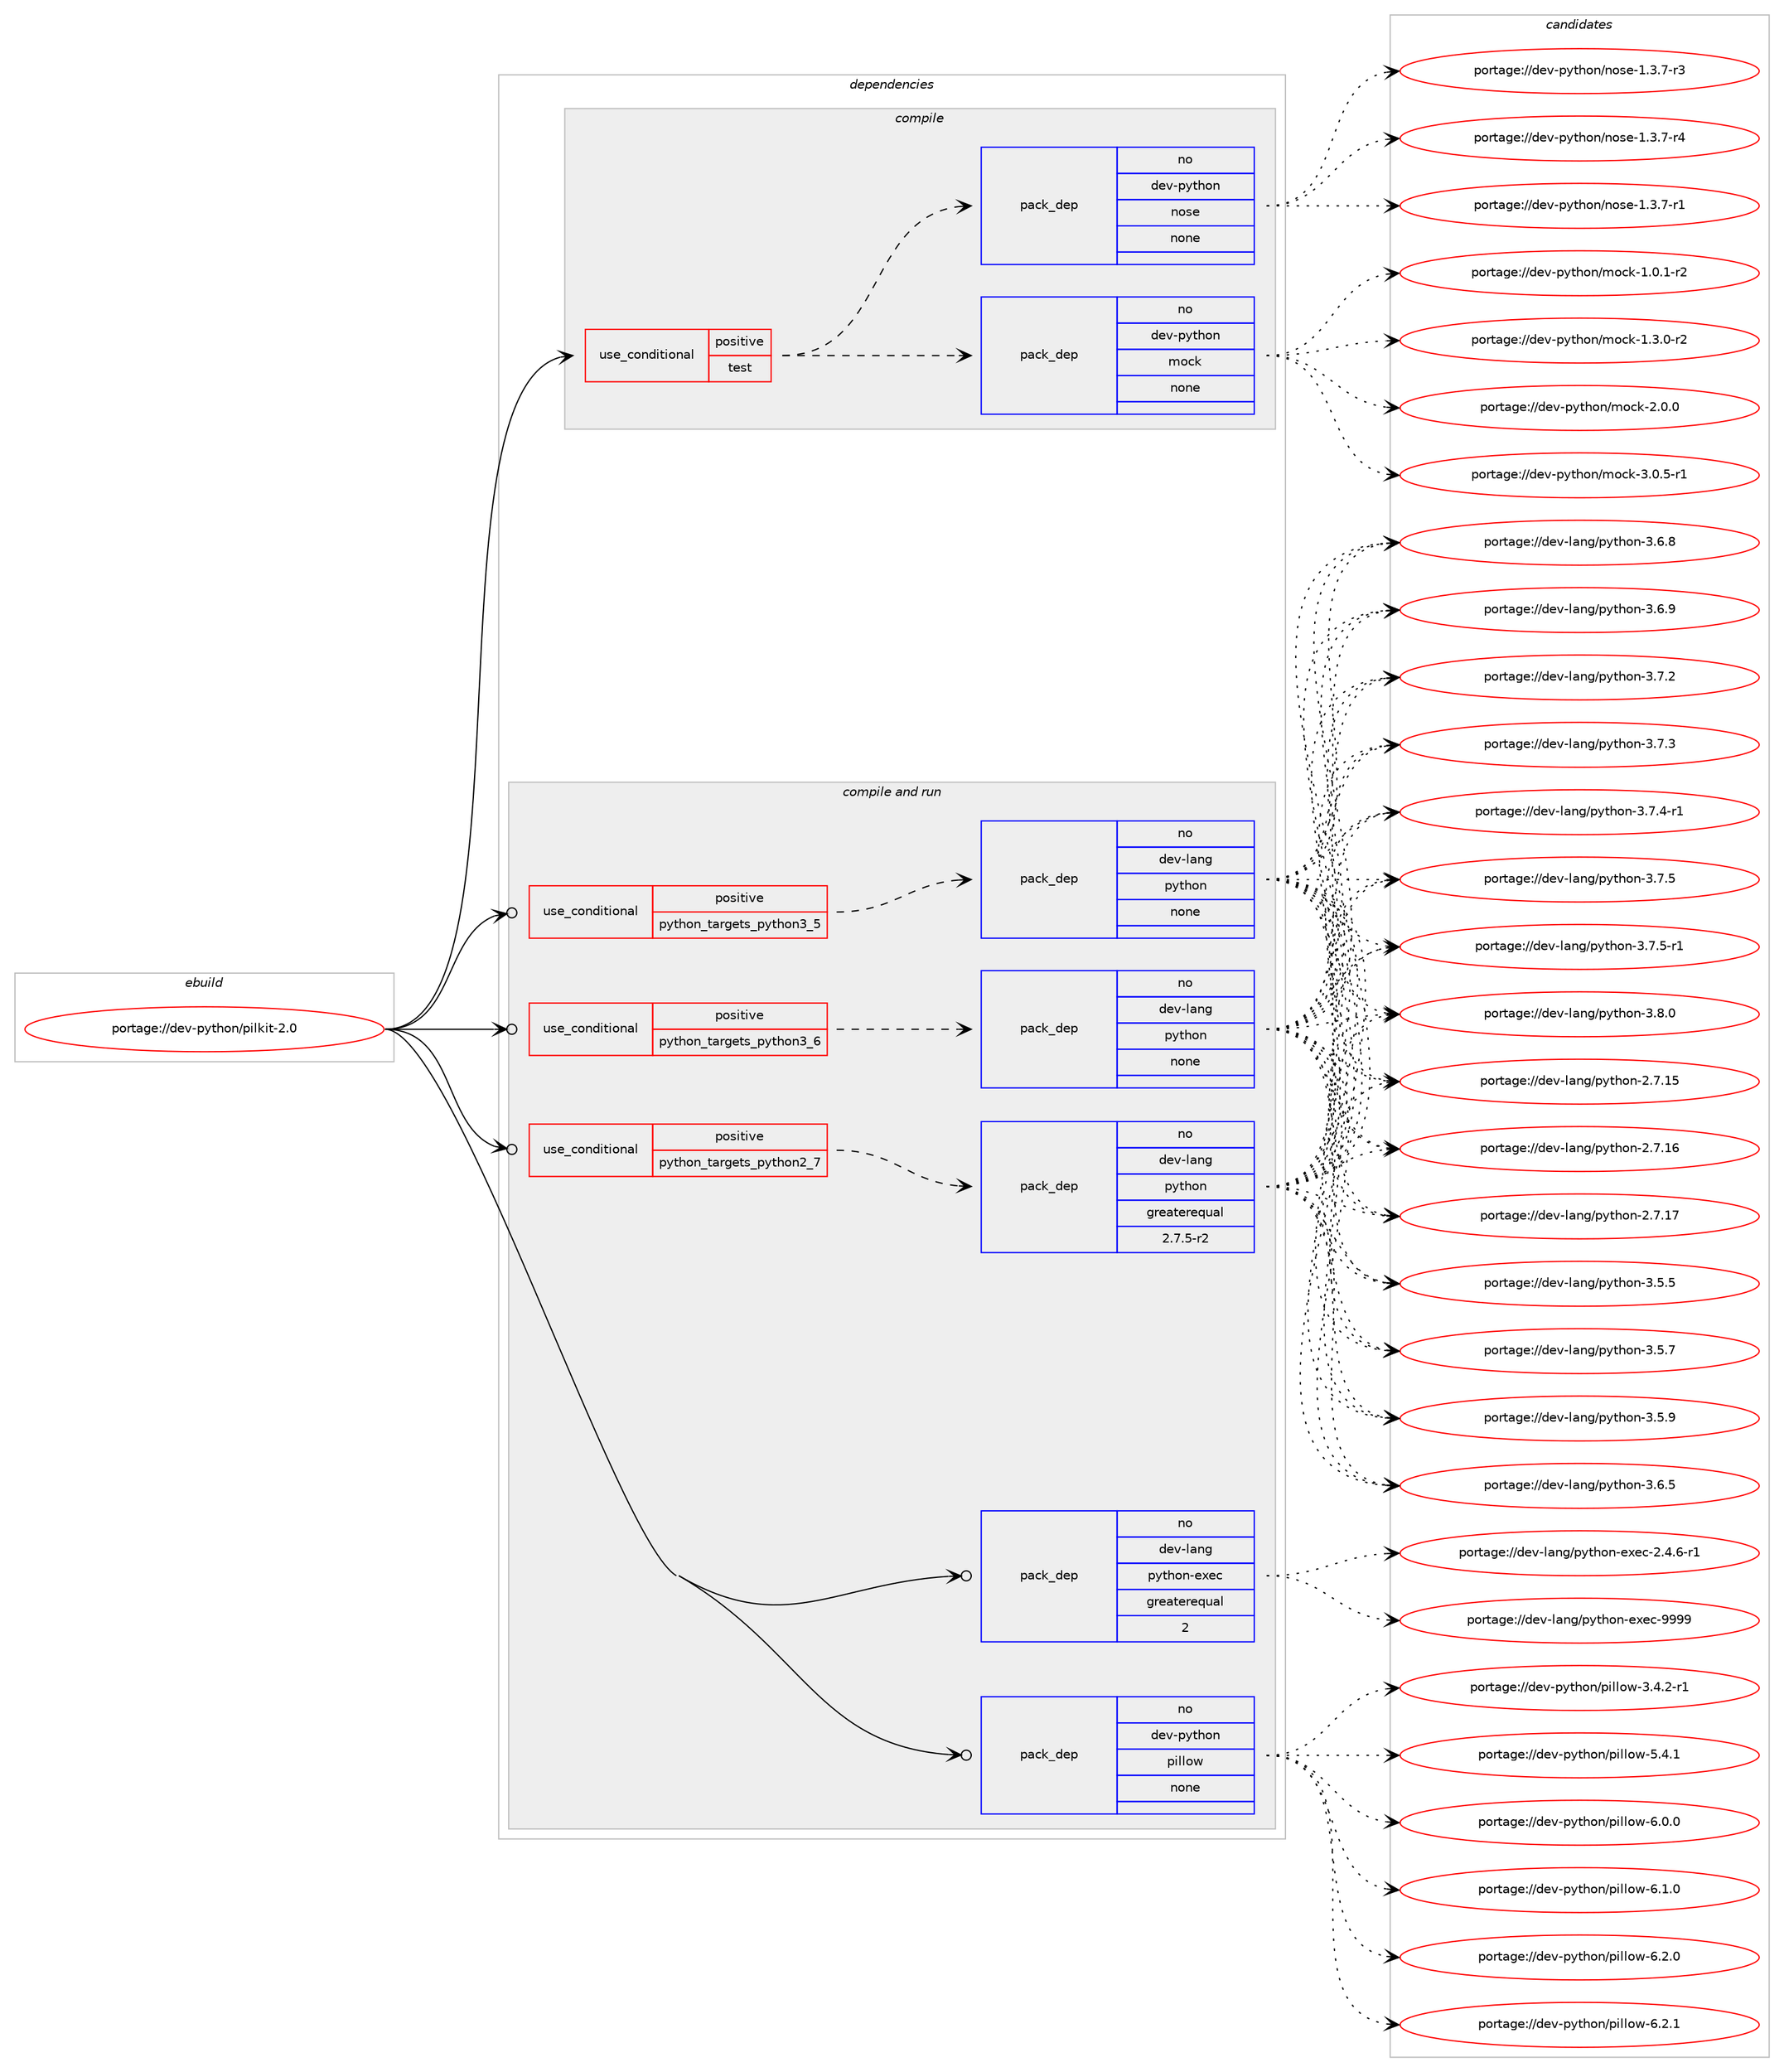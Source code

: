 digraph prolog {

# *************
# Graph options
# *************

newrank=true;
concentrate=true;
compound=true;
graph [rankdir=LR,fontname=Helvetica,fontsize=10,ranksep=1.5];#, ranksep=2.5, nodesep=0.2];
edge  [arrowhead=vee];
node  [fontname=Helvetica,fontsize=10];

# **********
# The ebuild
# **********

subgraph cluster_leftcol {
color=gray;
rank=same;
label=<<i>ebuild</i>>;
id [label="portage://dev-python/pilkit-2.0", color=red, width=4, href="../dev-python/pilkit-2.0.svg"];
}

# ****************
# The dependencies
# ****************

subgraph cluster_midcol {
color=gray;
label=<<i>dependencies</i>>;
subgraph cluster_compile {
fillcolor="#eeeeee";
style=filled;
label=<<i>compile</i>>;
subgraph cond33777 {
dependency156881 [label=<<TABLE BORDER="0" CELLBORDER="1" CELLSPACING="0" CELLPADDING="4"><TR><TD ROWSPAN="3" CELLPADDING="10">use_conditional</TD></TR><TR><TD>positive</TD></TR><TR><TD>test</TD></TR></TABLE>>, shape=none, color=red];
subgraph pack119743 {
dependency156882 [label=<<TABLE BORDER="0" CELLBORDER="1" CELLSPACING="0" CELLPADDING="4" WIDTH="220"><TR><TD ROWSPAN="6" CELLPADDING="30">pack_dep</TD></TR><TR><TD WIDTH="110">no</TD></TR><TR><TD>dev-python</TD></TR><TR><TD>mock</TD></TR><TR><TD>none</TD></TR><TR><TD></TD></TR></TABLE>>, shape=none, color=blue];
}
dependency156881:e -> dependency156882:w [weight=20,style="dashed",arrowhead="vee"];
subgraph pack119744 {
dependency156883 [label=<<TABLE BORDER="0" CELLBORDER="1" CELLSPACING="0" CELLPADDING="4" WIDTH="220"><TR><TD ROWSPAN="6" CELLPADDING="30">pack_dep</TD></TR><TR><TD WIDTH="110">no</TD></TR><TR><TD>dev-python</TD></TR><TR><TD>nose</TD></TR><TR><TD>none</TD></TR><TR><TD></TD></TR></TABLE>>, shape=none, color=blue];
}
dependency156881:e -> dependency156883:w [weight=20,style="dashed",arrowhead="vee"];
}
id:e -> dependency156881:w [weight=20,style="solid",arrowhead="vee"];
}
subgraph cluster_compileandrun {
fillcolor="#eeeeee";
style=filled;
label=<<i>compile and run</i>>;
subgraph cond33778 {
dependency156884 [label=<<TABLE BORDER="0" CELLBORDER="1" CELLSPACING="0" CELLPADDING="4"><TR><TD ROWSPAN="3" CELLPADDING="10">use_conditional</TD></TR><TR><TD>positive</TD></TR><TR><TD>python_targets_python2_7</TD></TR></TABLE>>, shape=none, color=red];
subgraph pack119745 {
dependency156885 [label=<<TABLE BORDER="0" CELLBORDER="1" CELLSPACING="0" CELLPADDING="4" WIDTH="220"><TR><TD ROWSPAN="6" CELLPADDING="30">pack_dep</TD></TR><TR><TD WIDTH="110">no</TD></TR><TR><TD>dev-lang</TD></TR><TR><TD>python</TD></TR><TR><TD>greaterequal</TD></TR><TR><TD>2.7.5-r2</TD></TR></TABLE>>, shape=none, color=blue];
}
dependency156884:e -> dependency156885:w [weight=20,style="dashed",arrowhead="vee"];
}
id:e -> dependency156884:w [weight=20,style="solid",arrowhead="odotvee"];
subgraph cond33779 {
dependency156886 [label=<<TABLE BORDER="0" CELLBORDER="1" CELLSPACING="0" CELLPADDING="4"><TR><TD ROWSPAN="3" CELLPADDING="10">use_conditional</TD></TR><TR><TD>positive</TD></TR><TR><TD>python_targets_python3_5</TD></TR></TABLE>>, shape=none, color=red];
subgraph pack119746 {
dependency156887 [label=<<TABLE BORDER="0" CELLBORDER="1" CELLSPACING="0" CELLPADDING="4" WIDTH="220"><TR><TD ROWSPAN="6" CELLPADDING="30">pack_dep</TD></TR><TR><TD WIDTH="110">no</TD></TR><TR><TD>dev-lang</TD></TR><TR><TD>python</TD></TR><TR><TD>none</TD></TR><TR><TD></TD></TR></TABLE>>, shape=none, color=blue];
}
dependency156886:e -> dependency156887:w [weight=20,style="dashed",arrowhead="vee"];
}
id:e -> dependency156886:w [weight=20,style="solid",arrowhead="odotvee"];
subgraph cond33780 {
dependency156888 [label=<<TABLE BORDER="0" CELLBORDER="1" CELLSPACING="0" CELLPADDING="4"><TR><TD ROWSPAN="3" CELLPADDING="10">use_conditional</TD></TR><TR><TD>positive</TD></TR><TR><TD>python_targets_python3_6</TD></TR></TABLE>>, shape=none, color=red];
subgraph pack119747 {
dependency156889 [label=<<TABLE BORDER="0" CELLBORDER="1" CELLSPACING="0" CELLPADDING="4" WIDTH="220"><TR><TD ROWSPAN="6" CELLPADDING="30">pack_dep</TD></TR><TR><TD WIDTH="110">no</TD></TR><TR><TD>dev-lang</TD></TR><TR><TD>python</TD></TR><TR><TD>none</TD></TR><TR><TD></TD></TR></TABLE>>, shape=none, color=blue];
}
dependency156888:e -> dependency156889:w [weight=20,style="dashed",arrowhead="vee"];
}
id:e -> dependency156888:w [weight=20,style="solid",arrowhead="odotvee"];
subgraph pack119748 {
dependency156890 [label=<<TABLE BORDER="0" CELLBORDER="1" CELLSPACING="0" CELLPADDING="4" WIDTH="220"><TR><TD ROWSPAN="6" CELLPADDING="30">pack_dep</TD></TR><TR><TD WIDTH="110">no</TD></TR><TR><TD>dev-lang</TD></TR><TR><TD>python-exec</TD></TR><TR><TD>greaterequal</TD></TR><TR><TD>2</TD></TR></TABLE>>, shape=none, color=blue];
}
id:e -> dependency156890:w [weight=20,style="solid",arrowhead="odotvee"];
subgraph pack119749 {
dependency156891 [label=<<TABLE BORDER="0" CELLBORDER="1" CELLSPACING="0" CELLPADDING="4" WIDTH="220"><TR><TD ROWSPAN="6" CELLPADDING="30">pack_dep</TD></TR><TR><TD WIDTH="110">no</TD></TR><TR><TD>dev-python</TD></TR><TR><TD>pillow</TD></TR><TR><TD>none</TD></TR><TR><TD></TD></TR></TABLE>>, shape=none, color=blue];
}
id:e -> dependency156891:w [weight=20,style="solid",arrowhead="odotvee"];
}
subgraph cluster_run {
fillcolor="#eeeeee";
style=filled;
label=<<i>run</i>>;
}
}

# **************
# The candidates
# **************

subgraph cluster_choices {
rank=same;
color=gray;
label=<<i>candidates</i>>;

subgraph choice119743 {
color=black;
nodesep=1;
choiceportage1001011184511212111610411111047109111991074549464846494511450 [label="portage://dev-python/mock-1.0.1-r2", color=red, width=4,href="../dev-python/mock-1.0.1-r2.svg"];
choiceportage1001011184511212111610411111047109111991074549465146484511450 [label="portage://dev-python/mock-1.3.0-r2", color=red, width=4,href="../dev-python/mock-1.3.0-r2.svg"];
choiceportage100101118451121211161041111104710911199107455046484648 [label="portage://dev-python/mock-2.0.0", color=red, width=4,href="../dev-python/mock-2.0.0.svg"];
choiceportage1001011184511212111610411111047109111991074551464846534511449 [label="portage://dev-python/mock-3.0.5-r1", color=red, width=4,href="../dev-python/mock-3.0.5-r1.svg"];
dependency156882:e -> choiceportage1001011184511212111610411111047109111991074549464846494511450:w [style=dotted,weight="100"];
dependency156882:e -> choiceportage1001011184511212111610411111047109111991074549465146484511450:w [style=dotted,weight="100"];
dependency156882:e -> choiceportage100101118451121211161041111104710911199107455046484648:w [style=dotted,weight="100"];
dependency156882:e -> choiceportage1001011184511212111610411111047109111991074551464846534511449:w [style=dotted,weight="100"];
}
subgraph choice119744 {
color=black;
nodesep=1;
choiceportage10010111845112121116104111110471101111151014549465146554511449 [label="portage://dev-python/nose-1.3.7-r1", color=red, width=4,href="../dev-python/nose-1.3.7-r1.svg"];
choiceportage10010111845112121116104111110471101111151014549465146554511451 [label="portage://dev-python/nose-1.3.7-r3", color=red, width=4,href="../dev-python/nose-1.3.7-r3.svg"];
choiceportage10010111845112121116104111110471101111151014549465146554511452 [label="portage://dev-python/nose-1.3.7-r4", color=red, width=4,href="../dev-python/nose-1.3.7-r4.svg"];
dependency156883:e -> choiceportage10010111845112121116104111110471101111151014549465146554511449:w [style=dotted,weight="100"];
dependency156883:e -> choiceportage10010111845112121116104111110471101111151014549465146554511451:w [style=dotted,weight="100"];
dependency156883:e -> choiceportage10010111845112121116104111110471101111151014549465146554511452:w [style=dotted,weight="100"];
}
subgraph choice119745 {
color=black;
nodesep=1;
choiceportage10010111845108971101034711212111610411111045504655464953 [label="portage://dev-lang/python-2.7.15", color=red, width=4,href="../dev-lang/python-2.7.15.svg"];
choiceportage10010111845108971101034711212111610411111045504655464954 [label="portage://dev-lang/python-2.7.16", color=red, width=4,href="../dev-lang/python-2.7.16.svg"];
choiceportage10010111845108971101034711212111610411111045504655464955 [label="portage://dev-lang/python-2.7.17", color=red, width=4,href="../dev-lang/python-2.7.17.svg"];
choiceportage100101118451089711010347112121116104111110455146534653 [label="portage://dev-lang/python-3.5.5", color=red, width=4,href="../dev-lang/python-3.5.5.svg"];
choiceportage100101118451089711010347112121116104111110455146534655 [label="portage://dev-lang/python-3.5.7", color=red, width=4,href="../dev-lang/python-3.5.7.svg"];
choiceportage100101118451089711010347112121116104111110455146534657 [label="portage://dev-lang/python-3.5.9", color=red, width=4,href="../dev-lang/python-3.5.9.svg"];
choiceportage100101118451089711010347112121116104111110455146544653 [label="portage://dev-lang/python-3.6.5", color=red, width=4,href="../dev-lang/python-3.6.5.svg"];
choiceportage100101118451089711010347112121116104111110455146544656 [label="portage://dev-lang/python-3.6.8", color=red, width=4,href="../dev-lang/python-3.6.8.svg"];
choiceportage100101118451089711010347112121116104111110455146544657 [label="portage://dev-lang/python-3.6.9", color=red, width=4,href="../dev-lang/python-3.6.9.svg"];
choiceportage100101118451089711010347112121116104111110455146554650 [label="portage://dev-lang/python-3.7.2", color=red, width=4,href="../dev-lang/python-3.7.2.svg"];
choiceportage100101118451089711010347112121116104111110455146554651 [label="portage://dev-lang/python-3.7.3", color=red, width=4,href="../dev-lang/python-3.7.3.svg"];
choiceportage1001011184510897110103471121211161041111104551465546524511449 [label="portage://dev-lang/python-3.7.4-r1", color=red, width=4,href="../dev-lang/python-3.7.4-r1.svg"];
choiceportage100101118451089711010347112121116104111110455146554653 [label="portage://dev-lang/python-3.7.5", color=red, width=4,href="../dev-lang/python-3.7.5.svg"];
choiceportage1001011184510897110103471121211161041111104551465546534511449 [label="portage://dev-lang/python-3.7.5-r1", color=red, width=4,href="../dev-lang/python-3.7.5-r1.svg"];
choiceportage100101118451089711010347112121116104111110455146564648 [label="portage://dev-lang/python-3.8.0", color=red, width=4,href="../dev-lang/python-3.8.0.svg"];
dependency156885:e -> choiceportage10010111845108971101034711212111610411111045504655464953:w [style=dotted,weight="100"];
dependency156885:e -> choiceportage10010111845108971101034711212111610411111045504655464954:w [style=dotted,weight="100"];
dependency156885:e -> choiceportage10010111845108971101034711212111610411111045504655464955:w [style=dotted,weight="100"];
dependency156885:e -> choiceportage100101118451089711010347112121116104111110455146534653:w [style=dotted,weight="100"];
dependency156885:e -> choiceportage100101118451089711010347112121116104111110455146534655:w [style=dotted,weight="100"];
dependency156885:e -> choiceportage100101118451089711010347112121116104111110455146534657:w [style=dotted,weight="100"];
dependency156885:e -> choiceportage100101118451089711010347112121116104111110455146544653:w [style=dotted,weight="100"];
dependency156885:e -> choiceportage100101118451089711010347112121116104111110455146544656:w [style=dotted,weight="100"];
dependency156885:e -> choiceportage100101118451089711010347112121116104111110455146544657:w [style=dotted,weight="100"];
dependency156885:e -> choiceportage100101118451089711010347112121116104111110455146554650:w [style=dotted,weight="100"];
dependency156885:e -> choiceportage100101118451089711010347112121116104111110455146554651:w [style=dotted,weight="100"];
dependency156885:e -> choiceportage1001011184510897110103471121211161041111104551465546524511449:w [style=dotted,weight="100"];
dependency156885:e -> choiceportage100101118451089711010347112121116104111110455146554653:w [style=dotted,weight="100"];
dependency156885:e -> choiceportage1001011184510897110103471121211161041111104551465546534511449:w [style=dotted,weight="100"];
dependency156885:e -> choiceportage100101118451089711010347112121116104111110455146564648:w [style=dotted,weight="100"];
}
subgraph choice119746 {
color=black;
nodesep=1;
choiceportage10010111845108971101034711212111610411111045504655464953 [label="portage://dev-lang/python-2.7.15", color=red, width=4,href="../dev-lang/python-2.7.15.svg"];
choiceportage10010111845108971101034711212111610411111045504655464954 [label="portage://dev-lang/python-2.7.16", color=red, width=4,href="../dev-lang/python-2.7.16.svg"];
choiceportage10010111845108971101034711212111610411111045504655464955 [label="portage://dev-lang/python-2.7.17", color=red, width=4,href="../dev-lang/python-2.7.17.svg"];
choiceportage100101118451089711010347112121116104111110455146534653 [label="portage://dev-lang/python-3.5.5", color=red, width=4,href="../dev-lang/python-3.5.5.svg"];
choiceportage100101118451089711010347112121116104111110455146534655 [label="portage://dev-lang/python-3.5.7", color=red, width=4,href="../dev-lang/python-3.5.7.svg"];
choiceportage100101118451089711010347112121116104111110455146534657 [label="portage://dev-lang/python-3.5.9", color=red, width=4,href="../dev-lang/python-3.5.9.svg"];
choiceportage100101118451089711010347112121116104111110455146544653 [label="portage://dev-lang/python-3.6.5", color=red, width=4,href="../dev-lang/python-3.6.5.svg"];
choiceportage100101118451089711010347112121116104111110455146544656 [label="portage://dev-lang/python-3.6.8", color=red, width=4,href="../dev-lang/python-3.6.8.svg"];
choiceportage100101118451089711010347112121116104111110455146544657 [label="portage://dev-lang/python-3.6.9", color=red, width=4,href="../dev-lang/python-3.6.9.svg"];
choiceportage100101118451089711010347112121116104111110455146554650 [label="portage://dev-lang/python-3.7.2", color=red, width=4,href="../dev-lang/python-3.7.2.svg"];
choiceportage100101118451089711010347112121116104111110455146554651 [label="portage://dev-lang/python-3.7.3", color=red, width=4,href="../dev-lang/python-3.7.3.svg"];
choiceportage1001011184510897110103471121211161041111104551465546524511449 [label="portage://dev-lang/python-3.7.4-r1", color=red, width=4,href="../dev-lang/python-3.7.4-r1.svg"];
choiceportage100101118451089711010347112121116104111110455146554653 [label="portage://dev-lang/python-3.7.5", color=red, width=4,href="../dev-lang/python-3.7.5.svg"];
choiceportage1001011184510897110103471121211161041111104551465546534511449 [label="portage://dev-lang/python-3.7.5-r1", color=red, width=4,href="../dev-lang/python-3.7.5-r1.svg"];
choiceportage100101118451089711010347112121116104111110455146564648 [label="portage://dev-lang/python-3.8.0", color=red, width=4,href="../dev-lang/python-3.8.0.svg"];
dependency156887:e -> choiceportage10010111845108971101034711212111610411111045504655464953:w [style=dotted,weight="100"];
dependency156887:e -> choiceportage10010111845108971101034711212111610411111045504655464954:w [style=dotted,weight="100"];
dependency156887:e -> choiceportage10010111845108971101034711212111610411111045504655464955:w [style=dotted,weight="100"];
dependency156887:e -> choiceportage100101118451089711010347112121116104111110455146534653:w [style=dotted,weight="100"];
dependency156887:e -> choiceportage100101118451089711010347112121116104111110455146534655:w [style=dotted,weight="100"];
dependency156887:e -> choiceportage100101118451089711010347112121116104111110455146534657:w [style=dotted,weight="100"];
dependency156887:e -> choiceportage100101118451089711010347112121116104111110455146544653:w [style=dotted,weight="100"];
dependency156887:e -> choiceportage100101118451089711010347112121116104111110455146544656:w [style=dotted,weight="100"];
dependency156887:e -> choiceportage100101118451089711010347112121116104111110455146544657:w [style=dotted,weight="100"];
dependency156887:e -> choiceportage100101118451089711010347112121116104111110455146554650:w [style=dotted,weight="100"];
dependency156887:e -> choiceportage100101118451089711010347112121116104111110455146554651:w [style=dotted,weight="100"];
dependency156887:e -> choiceportage1001011184510897110103471121211161041111104551465546524511449:w [style=dotted,weight="100"];
dependency156887:e -> choiceportage100101118451089711010347112121116104111110455146554653:w [style=dotted,weight="100"];
dependency156887:e -> choiceportage1001011184510897110103471121211161041111104551465546534511449:w [style=dotted,weight="100"];
dependency156887:e -> choiceportage100101118451089711010347112121116104111110455146564648:w [style=dotted,weight="100"];
}
subgraph choice119747 {
color=black;
nodesep=1;
choiceportage10010111845108971101034711212111610411111045504655464953 [label="portage://dev-lang/python-2.7.15", color=red, width=4,href="../dev-lang/python-2.7.15.svg"];
choiceportage10010111845108971101034711212111610411111045504655464954 [label="portage://dev-lang/python-2.7.16", color=red, width=4,href="../dev-lang/python-2.7.16.svg"];
choiceportage10010111845108971101034711212111610411111045504655464955 [label="portage://dev-lang/python-2.7.17", color=red, width=4,href="../dev-lang/python-2.7.17.svg"];
choiceportage100101118451089711010347112121116104111110455146534653 [label="portage://dev-lang/python-3.5.5", color=red, width=4,href="../dev-lang/python-3.5.5.svg"];
choiceportage100101118451089711010347112121116104111110455146534655 [label="portage://dev-lang/python-3.5.7", color=red, width=4,href="../dev-lang/python-3.5.7.svg"];
choiceportage100101118451089711010347112121116104111110455146534657 [label="portage://dev-lang/python-3.5.9", color=red, width=4,href="../dev-lang/python-3.5.9.svg"];
choiceportage100101118451089711010347112121116104111110455146544653 [label="portage://dev-lang/python-3.6.5", color=red, width=4,href="../dev-lang/python-3.6.5.svg"];
choiceportage100101118451089711010347112121116104111110455146544656 [label="portage://dev-lang/python-3.6.8", color=red, width=4,href="../dev-lang/python-3.6.8.svg"];
choiceportage100101118451089711010347112121116104111110455146544657 [label="portage://dev-lang/python-3.6.9", color=red, width=4,href="../dev-lang/python-3.6.9.svg"];
choiceportage100101118451089711010347112121116104111110455146554650 [label="portage://dev-lang/python-3.7.2", color=red, width=4,href="../dev-lang/python-3.7.2.svg"];
choiceportage100101118451089711010347112121116104111110455146554651 [label="portage://dev-lang/python-3.7.3", color=red, width=4,href="../dev-lang/python-3.7.3.svg"];
choiceportage1001011184510897110103471121211161041111104551465546524511449 [label="portage://dev-lang/python-3.7.4-r1", color=red, width=4,href="../dev-lang/python-3.7.4-r1.svg"];
choiceportage100101118451089711010347112121116104111110455146554653 [label="portage://dev-lang/python-3.7.5", color=red, width=4,href="../dev-lang/python-3.7.5.svg"];
choiceportage1001011184510897110103471121211161041111104551465546534511449 [label="portage://dev-lang/python-3.7.5-r1", color=red, width=4,href="../dev-lang/python-3.7.5-r1.svg"];
choiceportage100101118451089711010347112121116104111110455146564648 [label="portage://dev-lang/python-3.8.0", color=red, width=4,href="../dev-lang/python-3.8.0.svg"];
dependency156889:e -> choiceportage10010111845108971101034711212111610411111045504655464953:w [style=dotted,weight="100"];
dependency156889:e -> choiceportage10010111845108971101034711212111610411111045504655464954:w [style=dotted,weight="100"];
dependency156889:e -> choiceportage10010111845108971101034711212111610411111045504655464955:w [style=dotted,weight="100"];
dependency156889:e -> choiceportage100101118451089711010347112121116104111110455146534653:w [style=dotted,weight="100"];
dependency156889:e -> choiceportage100101118451089711010347112121116104111110455146534655:w [style=dotted,weight="100"];
dependency156889:e -> choiceportage100101118451089711010347112121116104111110455146534657:w [style=dotted,weight="100"];
dependency156889:e -> choiceportage100101118451089711010347112121116104111110455146544653:w [style=dotted,weight="100"];
dependency156889:e -> choiceportage100101118451089711010347112121116104111110455146544656:w [style=dotted,weight="100"];
dependency156889:e -> choiceportage100101118451089711010347112121116104111110455146544657:w [style=dotted,weight="100"];
dependency156889:e -> choiceportage100101118451089711010347112121116104111110455146554650:w [style=dotted,weight="100"];
dependency156889:e -> choiceportage100101118451089711010347112121116104111110455146554651:w [style=dotted,weight="100"];
dependency156889:e -> choiceportage1001011184510897110103471121211161041111104551465546524511449:w [style=dotted,weight="100"];
dependency156889:e -> choiceportage100101118451089711010347112121116104111110455146554653:w [style=dotted,weight="100"];
dependency156889:e -> choiceportage1001011184510897110103471121211161041111104551465546534511449:w [style=dotted,weight="100"];
dependency156889:e -> choiceportage100101118451089711010347112121116104111110455146564648:w [style=dotted,weight="100"];
}
subgraph choice119748 {
color=black;
nodesep=1;
choiceportage10010111845108971101034711212111610411111045101120101994550465246544511449 [label="portage://dev-lang/python-exec-2.4.6-r1", color=red, width=4,href="../dev-lang/python-exec-2.4.6-r1.svg"];
choiceportage10010111845108971101034711212111610411111045101120101994557575757 [label="portage://dev-lang/python-exec-9999", color=red, width=4,href="../dev-lang/python-exec-9999.svg"];
dependency156890:e -> choiceportage10010111845108971101034711212111610411111045101120101994550465246544511449:w [style=dotted,weight="100"];
dependency156890:e -> choiceportage10010111845108971101034711212111610411111045101120101994557575757:w [style=dotted,weight="100"];
}
subgraph choice119749 {
color=black;
nodesep=1;
choiceportage10010111845112121116104111110471121051081081111194551465246504511449 [label="portage://dev-python/pillow-3.4.2-r1", color=red, width=4,href="../dev-python/pillow-3.4.2-r1.svg"];
choiceportage1001011184511212111610411111047112105108108111119455346524649 [label="portage://dev-python/pillow-5.4.1", color=red, width=4,href="../dev-python/pillow-5.4.1.svg"];
choiceportage1001011184511212111610411111047112105108108111119455446484648 [label="portage://dev-python/pillow-6.0.0", color=red, width=4,href="../dev-python/pillow-6.0.0.svg"];
choiceportage1001011184511212111610411111047112105108108111119455446494648 [label="portage://dev-python/pillow-6.1.0", color=red, width=4,href="../dev-python/pillow-6.1.0.svg"];
choiceportage1001011184511212111610411111047112105108108111119455446504648 [label="portage://dev-python/pillow-6.2.0", color=red, width=4,href="../dev-python/pillow-6.2.0.svg"];
choiceportage1001011184511212111610411111047112105108108111119455446504649 [label="portage://dev-python/pillow-6.2.1", color=red, width=4,href="../dev-python/pillow-6.2.1.svg"];
dependency156891:e -> choiceportage10010111845112121116104111110471121051081081111194551465246504511449:w [style=dotted,weight="100"];
dependency156891:e -> choiceportage1001011184511212111610411111047112105108108111119455346524649:w [style=dotted,weight="100"];
dependency156891:e -> choiceportage1001011184511212111610411111047112105108108111119455446484648:w [style=dotted,weight="100"];
dependency156891:e -> choiceportage1001011184511212111610411111047112105108108111119455446494648:w [style=dotted,weight="100"];
dependency156891:e -> choiceportage1001011184511212111610411111047112105108108111119455446504648:w [style=dotted,weight="100"];
dependency156891:e -> choiceportage1001011184511212111610411111047112105108108111119455446504649:w [style=dotted,weight="100"];
}
}

}
